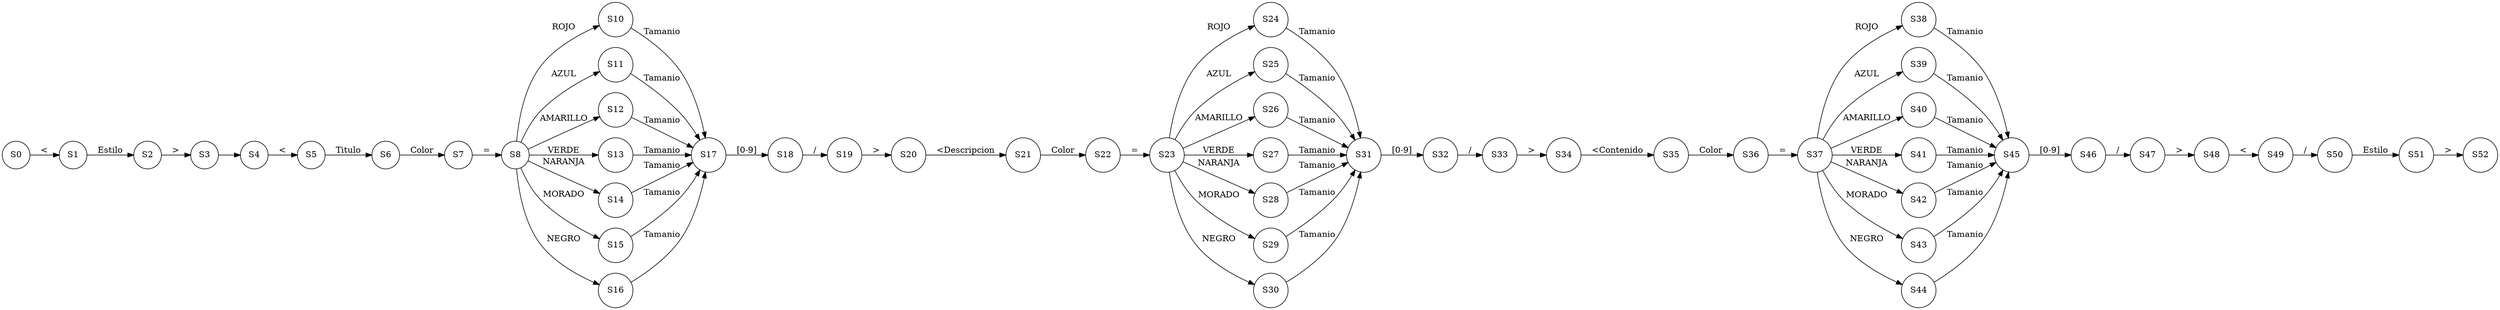 
digraph etiqueta_estilos {
    rankdir = LR
    node[shape=circle]

    S0 -> S1 [label="<"]
    S1 -> S2 [label="Estilo"]
    S2 -> S3 [label=">"]
    // titulo
    S3 -> S4
    S4 -> S5 [label ="<"]
    S5 -> S6 [label ="Titulo"]
    S6 -> S7 [label ="Color"]
    S7 -> S8 [label ="="]
    // COLORES
    S8 -> S10[label="ROJO"]
    S8 -> S11[label="AZUL"]
    S8 -> S12[label="AMARILLO"]
    S8 -> S13[label="VERDE"]
    S8 -> S14[label="NARANJA"]
    S8 -> S15[label="MORADO"]
    S8 -> S16[label="NEGRO"] 
    // Tamaño
    S10,S11,S12,S13,S14,S15,S16 -> S17 [label="Tamanio"]
    S17 -> S18 [label="[0-9]"]
    S18 -> S19 [label="/"]
    S19 -> S20 [label=">"]

    // Descripcion 
    S20 -> S21 [label="<Descripcion"]
    S21 -> S22 [label="Color"]
    S22 -> S23 [label="="]
    // COLORES
    S23 -> S24[label="ROJO"]
    S23 -> S25[label="AZUL"]
    S23 -> S26[label="AMARILLO"]
    S23-> S27[label="VERDE"]
    S23 -> S28[label="NARANJA"]
    S23 -> S29[label="MORADO"]
    S23 -> S30[label="NEGRO"] 
    // Tamaño
    S24,S25,S26,S27,S28,S29,S30 -> S31 [label="Tamanio"]
    S31 -> S32 [label="[0-9]"]
    S32 -> S33 [label="/"]
    S33 -> S34 [label=">"]

    // Contenido 
    S34 -> S35 [label="<Contenido"]
    S35 -> S36 [label="Color"]
    S36 -> S37 [label="="]
    // COLORES
    S37 -> S38[label="ROJO"]
    S37 -> S39[label="AZUL"]
    S37 -> S40[label="AMARILLO"]
    S37-> S41[label="VERDE"]
    S37 -> S42[label="NARANJA"]
    S37 -> S43[label="MORADO"]
    S37 -> S44[label="NEGRO"] 
    // Tamaño
    S38,S39,S40,S41,S42,S43,S44 -> S45 [label="Tamanio"]
    S45 -> S46 [label="[0-9]"]
    S46 -> S47 [label="/"]
    S47 -> S48 [label=">"]

    //fin
    S48 -> S49 [label="<"]
    S49 -> S50 [label="/"]
    S50 -> S51 [label="Estilo"]
    S51 -> S52 [label=">"]       
}


// digraph etiqueta_funcion {
//     rankdir = LR
//     node[shape=circle]

//     S0 -> S1 [label="<"]
//     S1 -> S2 [label="Funcion"]
//     S2 -> S3 [label="="]
//     S3 -> S4 [label="ESCRIBIR"]
//     S4 -> S5 [label=">"]
//     // titulo
//     S5 -> S6
//     S6 -> S7 [label ="<"]
//     S7 -> S8 [label ="Titulo"]
//     S8 -> S9 [label =">"]
//     S9 -> S10 [label ="[A-Za-z0-9_ .,]*"]
//     S10 -> S11 [label ="<"]
//     S11 -> S12 [label ="/"]
//     S12 -> S13 [label ="Titulo"]
//     S13 -> S14 [label =">"]
//     // Descripcion
//     S14 -> S15
//     S15 -> S16 [label ="<"]
//     S16 -> S17 [label ="Descripcion"]
//     S17 -> S18 [label =">"]
//     S18 -> S19 [label ="[TEXTO]"]
//     S19 -> S20 [label ="<"]
//     S20 -> S21 [label ="/"]
//     S21 -> S22 [label ="Descripcion"]
//     S22 -> S23 [label =">"]    
//     // Contenido
//     S23 -> S24
//     S24 -> S25 [label ="<"]
//     S25 -> S26 [label ="Contenido"]
//     S26 -> S27 [label =">"]
//     S27 -> S28 [label ="[Tipo]"]
//     S28 -> S29 [label ="<"]
//     S29 -> S30 [label ="/"]
//     S30 -> S31 [label ="Contenido"]
//     S31 -> S32 [label =">"]
//     //final
//     S32 -> S33
//     S37[shape=record]
//     S33 -> S34 [label="<"]
//     S34 -> S35 [label="/"]
//     S35 -> S36 [label="Funcion"]
//     S36 -> S37 [label=">"]          
// }
// digraph etiqueta_funcion {
//     rankdir = LR
//     node[shape=circle]

//     F0 -> F1 [label="<"]
//     F1 -> F2 [label="Funcion"]
//     F2 -> F3 [label="="]
//     F3 -> F4 [label="ESCRIBIR"]
//     F4 -> F5 [label=">"]
// }

// digraph etiqueta_texto {
//     rankdir = LR
//     node[shape=circle]

//     // Texto
//     T0 -> T1 [label="<"]
//     T1 -> T2 [label="Texto"]
//     T2 -> T3 [label=">"]
//     T3 -> T4 [label="[A-Za-z0-9_ .,]*"]
//     T4 -> T5 [label="<"]
//     T5 -> T6 [label="/"]
//     T6 -> T7 [label="Texto"]
//     T8[shape=record]
//     T7 -> T8 [label=">"]    
// }

// digraph etiqueta_Tipo{
//     rankdir = LR
//     node[shape=circle]
//     // <Tipo>
//     T0 -> T1 [label="<"]
//     T1 -> T2 [label="Tipo"]
//     T2 -> T3 [label=">"]

//     //<Operacion = operador_doble>
//     T3 -> P0 [label="<"]
//     P0 -> P1 [label ="Operacion"]
//     P1 -> P2 [label ="="]
//     P2 -> P3 [label ="SUMA"]
//     P2 -> P4 [label ="RESTA"]
//     P2 -> P5 [label ="MULTIPLICACION"]
//     P2 -> P6 [label ="DIVISION"]
//     P2 -> P6 [label ="POTENCIA"]
//     P2 -> P7 [label ="RAIZ"]
//     P2 -> P8 [label ="MOD"]
//     // >
//     P3,P4,P5,P6,P7,P8 -> P9 [label=">"]
//     // aca se puede hacer dos numeros
//     P9 -> N0 [label ="<"]
//     N0 -> N1 [label="Numero"]
//     N1 -> N2 [label=">"]
//     N2 -> N3 [label="digitoentero"]
//     N2 -> N3 [label="digitodecimal"]
//     N3 -> N4 [label="<"]
//     N4 -> N5 [label="/"]
//     N5 -> N6 [label="Numero"]
//     N6 -> N7 [label=">"]
//     // Otro numero
//     N7 -> N8 [label="<"]
//     N8 -> N9 [label="Numero"]
//     N9 -> N10 [label=">"]
//     N10 -> N11 [label="digitoentero"]
//     N10 -> N11 [label="digitodecimal"]
//     N11 -> N12 [label="<"]
//     N12 -> N13 [label="/"]
//     N13 -> N14 [label="Numero"]
//     N14 -> N15 [label=">"]
//     N15[shape=record]
//     N7 -> P0
//     // ponemos operacion
//     N15 -> P10 [label="<"]  
//     P10 -> P11 [label="/"]
//     P11 -> P12 [label="Operacion"]
//     P13[shape=record]
//     P12 -> P13 [label=">"]
//     P13 -> P0
//     P13 -> P10  
//     //Terminar tipo
//     P13 -> T4 [label="<"]
//     T4 -> T5 [label="/"]
//     T5 -> T6 [label="Tipo"]
//     T6 -> T7 [label=">"]

//     //TRIGONOMETRICAS
//     P2 -> S9 [label ="INVERSO"]
//     P2 -> S10 [label ="SENO"]
//     P2 -> S11 [label ="COSENO"]
//     P2 -> S12 [label ="TANGENTE"]

//     S9,S10,S11,S12 -> S13 [label=">"]
//     S13 -> N7

// }
